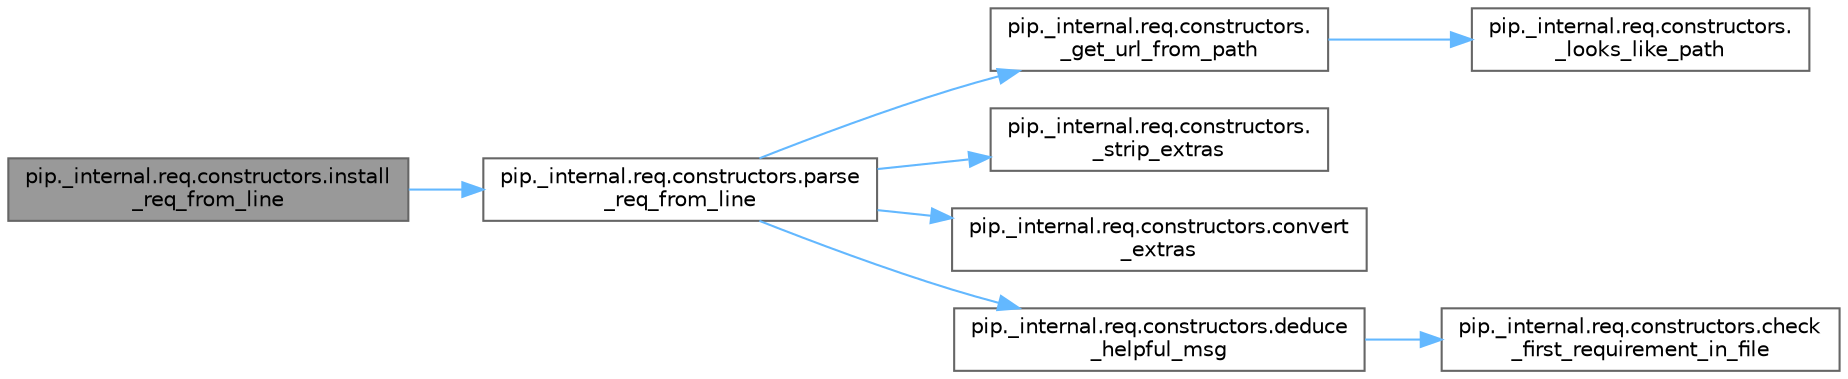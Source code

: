 digraph "pip._internal.req.constructors.install_req_from_line"
{
 // LATEX_PDF_SIZE
  bgcolor="transparent";
  edge [fontname=Helvetica,fontsize=10,labelfontname=Helvetica,labelfontsize=10];
  node [fontname=Helvetica,fontsize=10,shape=box,height=0.2,width=0.4];
  rankdir="LR";
  Node1 [id="Node000001",label="pip._internal.req.constructors.install\l_req_from_line",height=0.2,width=0.4,color="gray40", fillcolor="grey60", style="filled", fontcolor="black",tooltip=" "];
  Node1 -> Node2 [id="edge1_Node000001_Node000002",color="steelblue1",style="solid",tooltip=" "];
  Node2 [id="Node000002",label="pip._internal.req.constructors.parse\l_req_from_line",height=0.2,width=0.4,color="grey40", fillcolor="white", style="filled",URL="$namespacepip_1_1__internal_1_1req_1_1constructors.html#a413cf87ba7a1dc0c409a57e8cabded9d",tooltip=" "];
  Node2 -> Node3 [id="edge2_Node000002_Node000003",color="steelblue1",style="solid",tooltip=" "];
  Node3 [id="Node000003",label="pip._internal.req.constructors.\l_get_url_from_path",height=0.2,width=0.4,color="grey40", fillcolor="white", style="filled",URL="$namespacepip_1_1__internal_1_1req_1_1constructors.html#a7edcf0c8044218295b2d2cd7ad1cc345",tooltip=" "];
  Node3 -> Node4 [id="edge3_Node000003_Node000004",color="steelblue1",style="solid",tooltip=" "];
  Node4 [id="Node000004",label="pip._internal.req.constructors.\l_looks_like_path",height=0.2,width=0.4,color="grey40", fillcolor="white", style="filled",URL="$namespacepip_1_1__internal_1_1req_1_1constructors.html#aeab6211456b1f3e529b721dd1f8be1b6",tooltip=" "];
  Node2 -> Node5 [id="edge4_Node000002_Node000005",color="steelblue1",style="solid",tooltip=" "];
  Node5 [id="Node000005",label="pip._internal.req.constructors.\l_strip_extras",height=0.2,width=0.4,color="grey40", fillcolor="white", style="filled",URL="$namespacepip_1_1__internal_1_1req_1_1constructors.html#a3c93abae0634469a60bfaa241ae15e2e",tooltip=" "];
  Node2 -> Node6 [id="edge5_Node000002_Node000006",color="steelblue1",style="solid",tooltip=" "];
  Node6 [id="Node000006",label="pip._internal.req.constructors.convert\l_extras",height=0.2,width=0.4,color="grey40", fillcolor="white", style="filled",URL="$namespacepip_1_1__internal_1_1req_1_1constructors.html#aaeac0b79644f547e628408a2454c4063",tooltip=" "];
  Node2 -> Node7 [id="edge6_Node000002_Node000007",color="steelblue1",style="solid",tooltip=" "];
  Node7 [id="Node000007",label="pip._internal.req.constructors.deduce\l_helpful_msg",height=0.2,width=0.4,color="grey40", fillcolor="white", style="filled",URL="$namespacepip_1_1__internal_1_1req_1_1constructors.html#ab9da759887a968189277fd8400957a73",tooltip=" "];
  Node7 -> Node8 [id="edge7_Node000007_Node000008",color="steelblue1",style="solid",tooltip=" "];
  Node8 [id="Node000008",label="pip._internal.req.constructors.check\l_first_requirement_in_file",height=0.2,width=0.4,color="grey40", fillcolor="white", style="filled",URL="$namespacepip_1_1__internal_1_1req_1_1constructors.html#a4e145784f41cd4a847608915f749df86",tooltip=" "];
}
